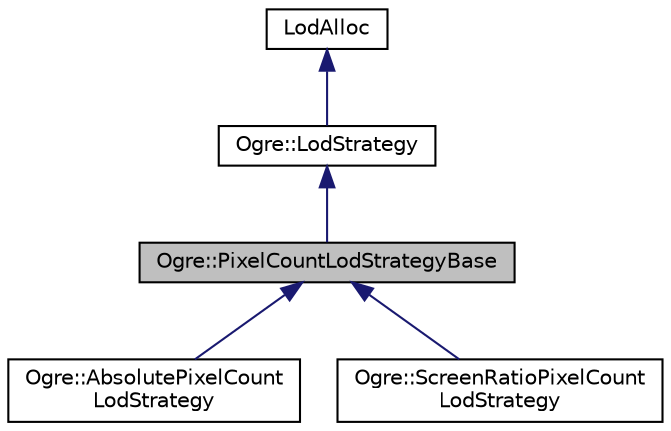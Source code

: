 digraph "Ogre::PixelCountLodStrategyBase"
{
  bgcolor="transparent";
  edge [fontname="Helvetica",fontsize="10",labelfontname="Helvetica",labelfontsize="10"];
  node [fontname="Helvetica",fontsize="10",shape=record];
  Node0 [label="Ogre::PixelCountLodStrategyBase",height=0.2,width=0.4,color="black", fillcolor="grey75", style="filled", fontcolor="black"];
  Node1 -> Node0 [dir="back",color="midnightblue",fontsize="10",style="solid",fontname="Helvetica"];
  Node1 [label="Ogre::LodStrategy",height=0.2,width=0.4,color="black",URL="$class_ogre_1_1_lod_strategy.html",tooltip="Strategy for determining level of detail. "];
  Node2 -> Node1 [dir="back",color="midnightblue",fontsize="10",style="solid",fontname="Helvetica"];
  Node2 [label="LodAlloc",height=0.2,width=0.4,color="black",URL="$class_ogre_1_1_allocated_object.html"];
  Node0 -> Node3 [dir="back",color="midnightblue",fontsize="10",style="solid",fontname="Helvetica"];
  Node3 [label="Ogre::AbsolutePixelCount\lLodStrategy",height=0.2,width=0.4,color="black",URL="$class_ogre_1_1_absolute_pixel_count_lod_strategy.html"];
  Node0 -> Node4 [dir="back",color="midnightblue",fontsize="10",style="solid",fontname="Helvetica"];
  Node4 [label="Ogre::ScreenRatioPixelCount\lLodStrategy",height=0.2,width=0.4,color="black",URL="$class_ogre_1_1_screen_ratio_pixel_count_lod_strategy.html"];
}
